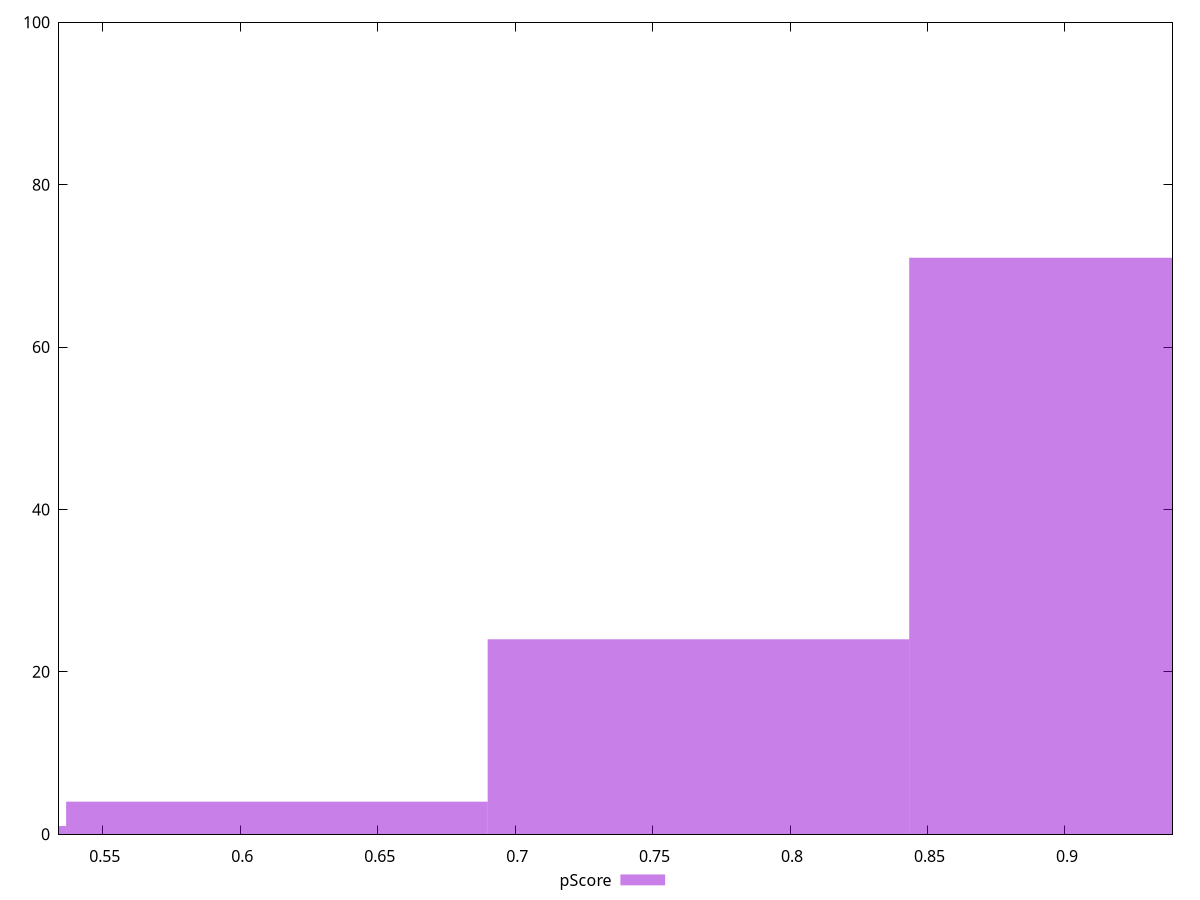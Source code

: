 reset

$pScore <<EOF
0.6133421030274842 4
0.9200131545412262 71
0.7666776287843552 24
0.4600065772706131 1
EOF

set key outside below
set boxwidth 0.15333552575687104
set xrange [0.5340803300250051:0.9391213764579283]
set yrange [0:100]
set trange [0:100]
set style fill transparent solid 0.5 noborder
set terminal svg size 640, 490 enhanced background rgb 'white'
set output "report_00015_2021-02-09T16-11-33.973Z/first-contentful-paint/samples/pages+cached/pScore/histogram.svg"

plot $pScore title "pScore" with boxes

reset
